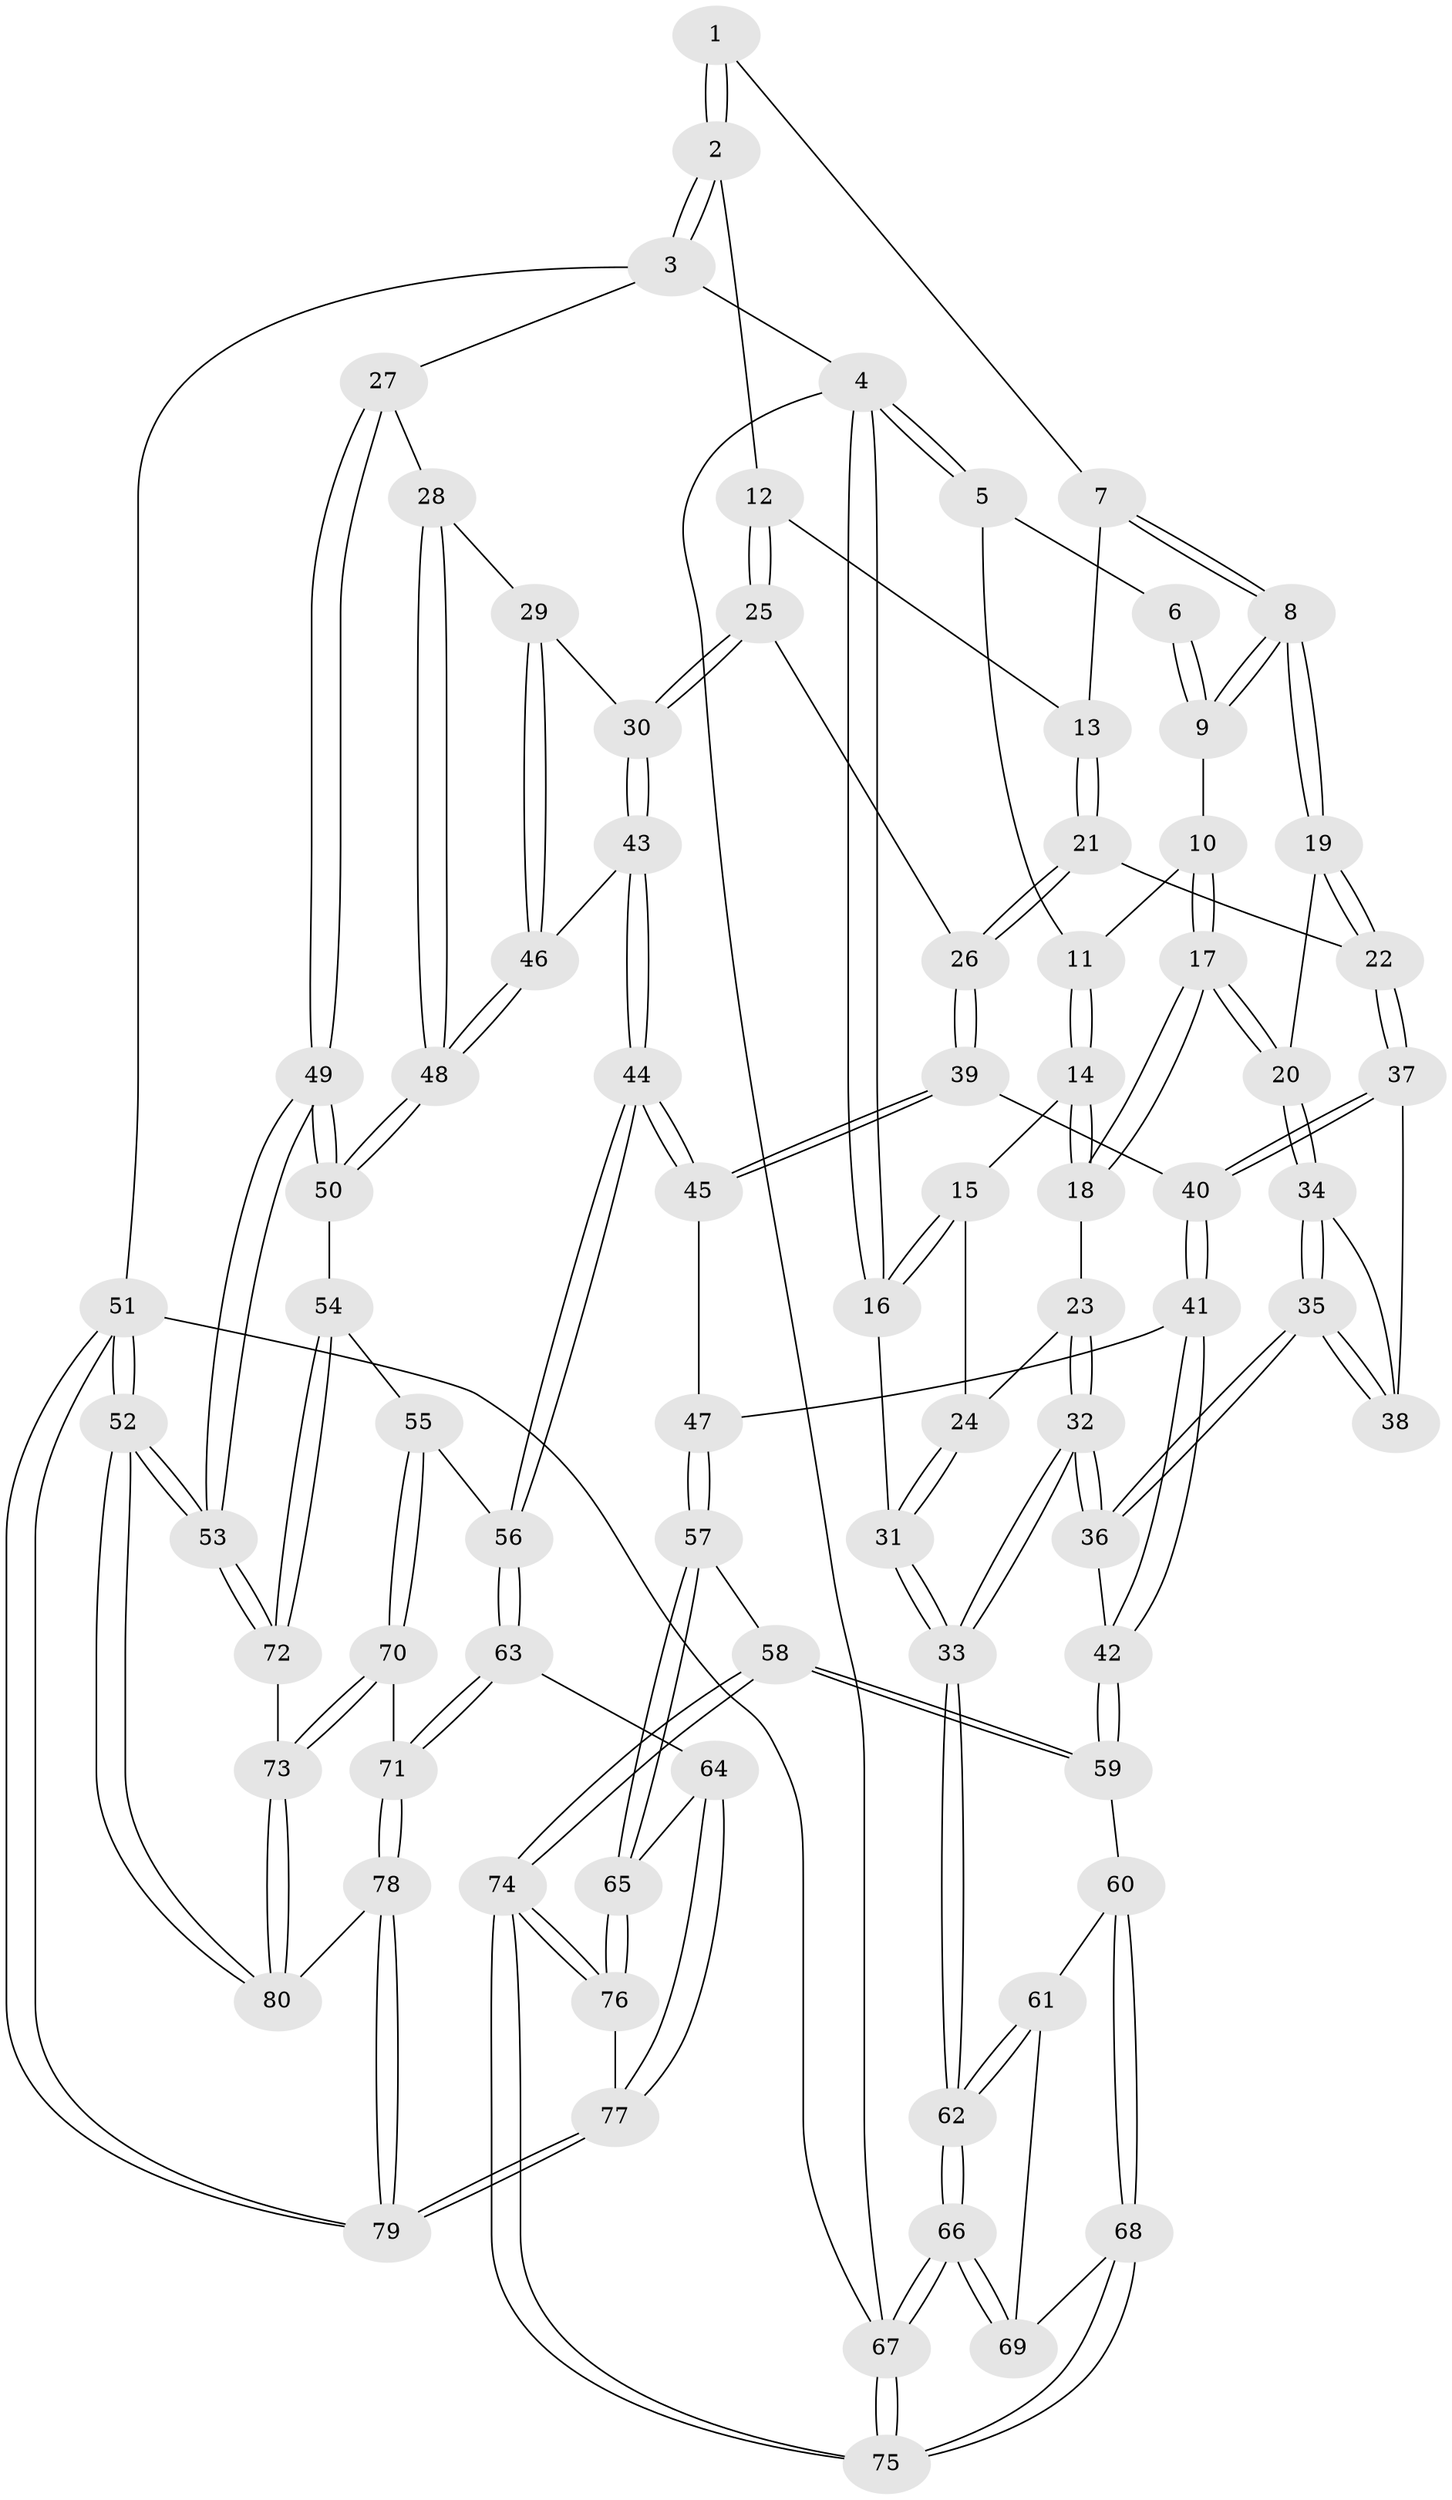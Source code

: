 // Generated by graph-tools (version 1.1) at 2025/38/03/09/25 02:38:28]
// undirected, 80 vertices, 197 edges
graph export_dot {
graph [start="1"]
  node [color=gray90,style=filled];
  1 [pos="+0.765599512016333+0"];
  2 [pos="+0.9490545185001532+0"];
  3 [pos="+1+0"];
  4 [pos="+0+0"];
  5 [pos="+0+0"];
  6 [pos="+0.3329599274971537+0"];
  7 [pos="+0.5327535864019364+0.1031333097003989"];
  8 [pos="+0.4067742988042065+0.15897423192676186"];
  9 [pos="+0.34869231948766494+0.09444968408914584"];
  10 [pos="+0.3378423769012299+0.097507399983599"];
  11 [pos="+0.16225487912357026+0.1182743493484908"];
  12 [pos="+0.734472830712358+0.18688552629987848"];
  13 [pos="+0.6290095129745349+0.1902882251615095"];
  14 [pos="+0.12693982922479702+0.18981747024068085"];
  15 [pos="+0.01994697233236098+0.19055392758453546"];
  16 [pos="+0+0.03283051487687801"];
  17 [pos="+0.17819495634819674+0.27717807887265017"];
  18 [pos="+0.1670513917913647+0.2718237654686647"];
  19 [pos="+0.41736959203468355+0.2866290165215895"];
  20 [pos="+0.20750775006324115+0.30113679622211675"];
  21 [pos="+0.5692636488807816+0.25914509710767747"];
  22 [pos="+0.4178567598765794+0.2874388443376619"];
  23 [pos="+0.139793318166826+0.29132980840121814"];
  24 [pos="+0.047903696774288754+0.31082224875122766"];
  25 [pos="+0.7542120244931786+0.34636926584901884"];
  26 [pos="+0.7133043148531749+0.3629716146000424"];
  27 [pos="+1+0.3427584341686608"];
  28 [pos="+1+0.37755569883227935"];
  29 [pos="+0.9294282704959582+0.39700233790973427"];
  30 [pos="+0.7564503377337827+0.3473803291518659"];
  31 [pos="+0+0.5505695113724494"];
  32 [pos="+0.022213785811065166+0.5575447708288784"];
  33 [pos="+0+0.5891212566783368"];
  34 [pos="+0.20198061600480538+0.4185003044257495"];
  35 [pos="+0.1664022522084304+0.5419126993730182"];
  36 [pos="+0.16300323627057456+0.5495378435121758"];
  37 [pos="+0.42418402165779484+0.32533214504927316"];
  38 [pos="+0.38822422663894196+0.34806400873837157"];
  39 [pos="+0.6028112638379646+0.4530961713165011"];
  40 [pos="+0.45572061921648016+0.39401022940215963"];
  41 [pos="+0.3682488014964188+0.5679215697637975"];
  42 [pos="+0.20232498438358396+0.5705393944357678"];
  43 [pos="+0.7480167594147432+0.6052163863902497"];
  44 [pos="+0.6604162111841009+0.6467212733719523"];
  45 [pos="+0.6301726429129589+0.6035743073717774"];
  46 [pos="+0.8207858742103936+0.5870435477836174"];
  47 [pos="+0.3920023538121153+0.5956633707481673"];
  48 [pos="+0.9020514238941881+0.6644077423968119"];
  49 [pos="+1+0.8126486582084709"];
  50 [pos="+0.9701616964047757+0.7546371601033323"];
  51 [pos="+1+1"];
  52 [pos="+1+1"];
  53 [pos="+1+0.9290218984012729"];
  54 [pos="+0.8373161915276677+0.7894215258727291"];
  55 [pos="+0.8230604582002216+0.7917860391636321"];
  56 [pos="+0.6551988590267434+0.7072935241681599"];
  57 [pos="+0.42596327162893194+0.7830714130046187"];
  58 [pos="+0.2889328454513309+0.8131193476386874"];
  59 [pos="+0.26080938010157884+0.7955316904124715"];
  60 [pos="+0.18930665902363641+0.8103855658852815"];
  61 [pos="+0.1237954672551641+0.7996792770329505"];
  62 [pos="+0+0.6313858953262297"];
  63 [pos="+0.5764467272383912+0.8078152172926946"];
  64 [pos="+0.5652414543681656+0.811391283231195"];
  65 [pos="+0.46885362632235594+0.8051740616200862"];
  66 [pos="+0+0.7931585926295118"];
  67 [pos="+0+1"];
  68 [pos="+0.14012609993590336+0.9600037295335049"];
  69 [pos="+0.10174172309142276+0.9055536382907476"];
  70 [pos="+0.7902982767707526+0.8903879741350693"];
  71 [pos="+0.6497906914155606+0.8931845307809937"];
  72 [pos="+0.8725131678154397+0.921109154451436"];
  73 [pos="+0.8071991818811378+0.9373760770503573"];
  74 [pos="+0.24392387147436367+1"];
  75 [pos="+0.2203359364244718+1"];
  76 [pos="+0.3058776336678692+1"];
  77 [pos="+0.48240363531531144+1"];
  78 [pos="+0.7218973165896246+1"];
  79 [pos="+0.7130500326582213+1"];
  80 [pos="+0.8026221785162629+0.9604989782866701"];
  1 -- 2;
  1 -- 2;
  1 -- 7;
  2 -- 3;
  2 -- 3;
  2 -- 12;
  3 -- 4;
  3 -- 27;
  3 -- 51;
  4 -- 5;
  4 -- 5;
  4 -- 16;
  4 -- 16;
  4 -- 67;
  5 -- 6;
  5 -- 11;
  6 -- 9;
  6 -- 9;
  7 -- 8;
  7 -- 8;
  7 -- 13;
  8 -- 9;
  8 -- 9;
  8 -- 19;
  8 -- 19;
  9 -- 10;
  10 -- 11;
  10 -- 17;
  10 -- 17;
  11 -- 14;
  11 -- 14;
  12 -- 13;
  12 -- 25;
  12 -- 25;
  13 -- 21;
  13 -- 21;
  14 -- 15;
  14 -- 18;
  14 -- 18;
  15 -- 16;
  15 -- 16;
  15 -- 24;
  16 -- 31;
  17 -- 18;
  17 -- 18;
  17 -- 20;
  17 -- 20;
  18 -- 23;
  19 -- 20;
  19 -- 22;
  19 -- 22;
  20 -- 34;
  20 -- 34;
  21 -- 22;
  21 -- 26;
  21 -- 26;
  22 -- 37;
  22 -- 37;
  23 -- 24;
  23 -- 32;
  23 -- 32;
  24 -- 31;
  24 -- 31;
  25 -- 26;
  25 -- 30;
  25 -- 30;
  26 -- 39;
  26 -- 39;
  27 -- 28;
  27 -- 49;
  27 -- 49;
  28 -- 29;
  28 -- 48;
  28 -- 48;
  29 -- 30;
  29 -- 46;
  29 -- 46;
  30 -- 43;
  30 -- 43;
  31 -- 33;
  31 -- 33;
  32 -- 33;
  32 -- 33;
  32 -- 36;
  32 -- 36;
  33 -- 62;
  33 -- 62;
  34 -- 35;
  34 -- 35;
  34 -- 38;
  35 -- 36;
  35 -- 36;
  35 -- 38;
  35 -- 38;
  36 -- 42;
  37 -- 38;
  37 -- 40;
  37 -- 40;
  39 -- 40;
  39 -- 45;
  39 -- 45;
  40 -- 41;
  40 -- 41;
  41 -- 42;
  41 -- 42;
  41 -- 47;
  42 -- 59;
  42 -- 59;
  43 -- 44;
  43 -- 44;
  43 -- 46;
  44 -- 45;
  44 -- 45;
  44 -- 56;
  44 -- 56;
  45 -- 47;
  46 -- 48;
  46 -- 48;
  47 -- 57;
  47 -- 57;
  48 -- 50;
  48 -- 50;
  49 -- 50;
  49 -- 50;
  49 -- 53;
  49 -- 53;
  50 -- 54;
  51 -- 52;
  51 -- 52;
  51 -- 79;
  51 -- 79;
  51 -- 67;
  52 -- 53;
  52 -- 53;
  52 -- 80;
  52 -- 80;
  53 -- 72;
  53 -- 72;
  54 -- 55;
  54 -- 72;
  54 -- 72;
  55 -- 56;
  55 -- 70;
  55 -- 70;
  56 -- 63;
  56 -- 63;
  57 -- 58;
  57 -- 65;
  57 -- 65;
  58 -- 59;
  58 -- 59;
  58 -- 74;
  58 -- 74;
  59 -- 60;
  60 -- 61;
  60 -- 68;
  60 -- 68;
  61 -- 62;
  61 -- 62;
  61 -- 69;
  62 -- 66;
  62 -- 66;
  63 -- 64;
  63 -- 71;
  63 -- 71;
  64 -- 65;
  64 -- 77;
  64 -- 77;
  65 -- 76;
  65 -- 76;
  66 -- 67;
  66 -- 67;
  66 -- 69;
  66 -- 69;
  67 -- 75;
  67 -- 75;
  68 -- 69;
  68 -- 75;
  68 -- 75;
  70 -- 71;
  70 -- 73;
  70 -- 73;
  71 -- 78;
  71 -- 78;
  72 -- 73;
  73 -- 80;
  73 -- 80;
  74 -- 75;
  74 -- 75;
  74 -- 76;
  74 -- 76;
  76 -- 77;
  77 -- 79;
  77 -- 79;
  78 -- 79;
  78 -- 79;
  78 -- 80;
}
